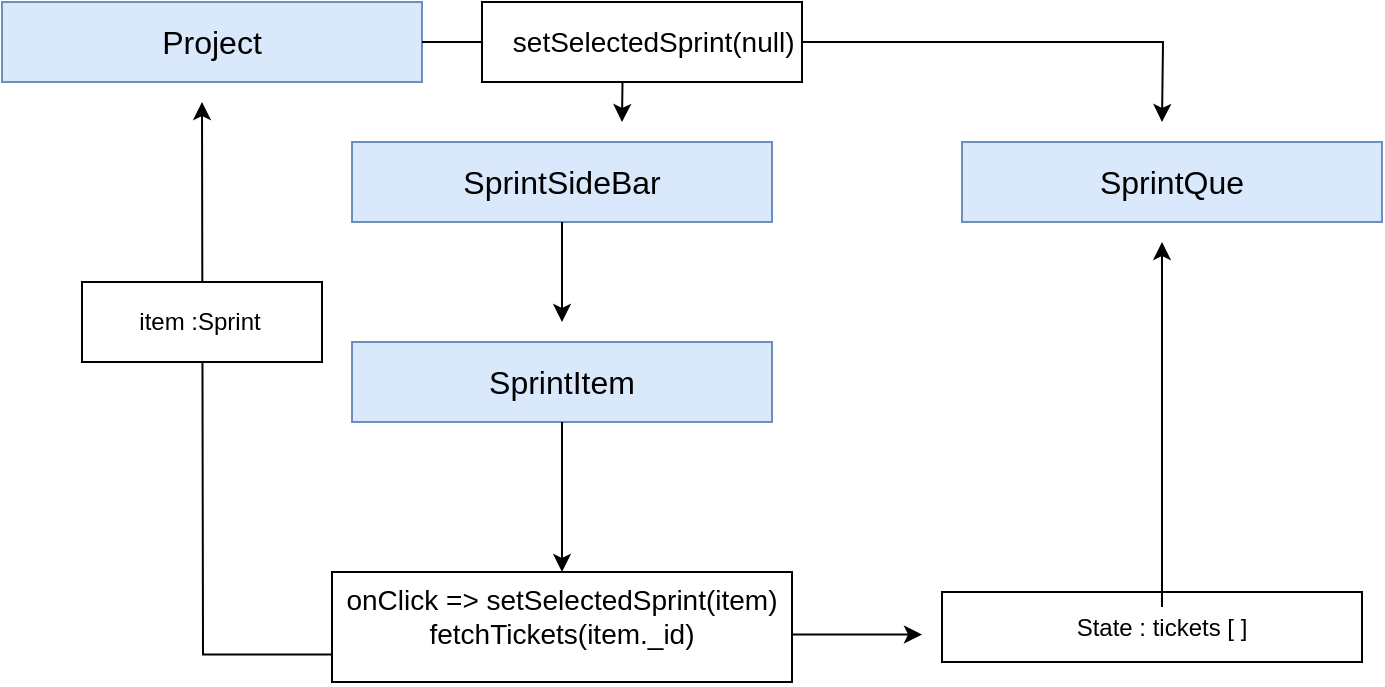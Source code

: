 <mxfile version="13.0.4" type="device"><diagram id="4hT1eYKd9SZDNje_jVkY" name="Page-1"><mxGraphModel dx="945" dy="542" grid="1" gridSize="10" guides="1" tooltips="1" connect="1" arrows="1" fold="1" page="1" pageScale="1" pageWidth="850" pageHeight="1100" math="0" shadow="0"><root><mxCell id="0"/><mxCell id="1" parent="0"/><mxCell id="-RfapZhxGZVQU_KR8NXv-3" value="" style="group" vertex="1" connectable="0" parent="1"><mxGeometry x="40" y="40" width="210" height="40" as="geometry"/></mxCell><mxCell id="-RfapZhxGZVQU_KR8NXv-1" value="" style="rounded=0;whiteSpace=wrap;html=1;fillColor=#dae8fc;strokeColor=#6c8ebf;" vertex="1" parent="-RfapZhxGZVQU_KR8NXv-3"><mxGeometry width="210" height="40" as="geometry"/></mxCell><mxCell id="-RfapZhxGZVQU_KR8NXv-2" value="&lt;font style=&quot;font-size: 16px&quot;&gt;Project&lt;/font&gt;" style="text;html=1;align=center;verticalAlign=middle;whiteSpace=wrap;rounded=0;" vertex="1" parent="-RfapZhxGZVQU_KR8NXv-3"><mxGeometry x="10" y="10" width="190" height="20" as="geometry"/></mxCell><mxCell id="-RfapZhxGZVQU_KR8NXv-8" value="" style="group" vertex="1" connectable="0" parent="1"><mxGeometry x="215" y="110" width="210" height="40" as="geometry"/></mxCell><mxCell id="-RfapZhxGZVQU_KR8NXv-9" value="" style="rounded=0;whiteSpace=wrap;html=1;fillColor=#dae8fc;strokeColor=#6c8ebf;" vertex="1" parent="-RfapZhxGZVQU_KR8NXv-8"><mxGeometry width="210" height="40" as="geometry"/></mxCell><mxCell id="-RfapZhxGZVQU_KR8NXv-10" value="&lt;font style=&quot;font-size: 16px&quot;&gt;SprintSideBar&lt;/font&gt;" style="text;html=1;align=center;verticalAlign=middle;whiteSpace=wrap;rounded=0;" vertex="1" parent="-RfapZhxGZVQU_KR8NXv-8"><mxGeometry x="10" y="10" width="190" height="20" as="geometry"/></mxCell><mxCell id="-RfapZhxGZVQU_KR8NXv-11" value="" style="group" vertex="1" connectable="0" parent="1"><mxGeometry x="520" y="110" width="210" height="40" as="geometry"/></mxCell><mxCell id="-RfapZhxGZVQU_KR8NXv-12" value="" style="rounded=0;whiteSpace=wrap;html=1;fillColor=#dae8fc;strokeColor=#6c8ebf;" vertex="1" parent="-RfapZhxGZVQU_KR8NXv-11"><mxGeometry width="210" height="40" as="geometry"/></mxCell><mxCell id="-RfapZhxGZVQU_KR8NXv-13" value="&lt;font style=&quot;font-size: 16px&quot;&gt;SprintQue&lt;/font&gt;" style="text;html=1;align=center;verticalAlign=middle;whiteSpace=wrap;rounded=0;" vertex="1" parent="-RfapZhxGZVQU_KR8NXv-11"><mxGeometry x="10" y="10" width="190" height="20" as="geometry"/></mxCell><mxCell id="-RfapZhxGZVQU_KR8NXv-14" value="" style="group" vertex="1" connectable="0" parent="1"><mxGeometry x="215" y="210" width="210" height="40" as="geometry"/></mxCell><mxCell id="-RfapZhxGZVQU_KR8NXv-15" value="" style="rounded=0;whiteSpace=wrap;html=1;fillColor=#dae8fc;strokeColor=#6c8ebf;" vertex="1" parent="-RfapZhxGZVQU_KR8NXv-14"><mxGeometry width="210" height="40" as="geometry"/></mxCell><mxCell id="-RfapZhxGZVQU_KR8NXv-16" value="&lt;font style=&quot;font-size: 16px&quot;&gt;SprintItem&lt;/font&gt;" style="text;html=1;align=center;verticalAlign=middle;whiteSpace=wrap;rounded=0;" vertex="1" parent="-RfapZhxGZVQU_KR8NXv-14"><mxGeometry x="10" y="10" width="190" height="20" as="geometry"/></mxCell><mxCell id="-RfapZhxGZVQU_KR8NXv-28" style="edgeStyle=orthogonalEdgeStyle;rounded=0;orthogonalLoop=1;jettySize=auto;html=1;exitX=0;exitY=0.75;exitDx=0;exitDy=0;" edge="1" parent="1" source="-RfapZhxGZVQU_KR8NXv-19"><mxGeometry relative="1" as="geometry"><mxPoint x="140" y="90" as="targetPoint"/></mxGeometry></mxCell><mxCell id="-RfapZhxGZVQU_KR8NXv-19" value="" style="rounded=0;whiteSpace=wrap;html=1;container=1;" vertex="1" parent="1"><mxGeometry x="205" y="325" width="230" height="55" as="geometry"/></mxCell><mxCell id="-RfapZhxGZVQU_KR8NXv-25" value="&lt;font style=&quot;font-size: 14px&quot;&gt;onClick =&amp;gt; setSelectedSprint(item)&lt;br&gt;fetchTickets(item._id)&lt;br&gt;&lt;br&gt;&lt;/font&gt;" style="text;html=1;strokeColor=none;fillColor=none;align=center;verticalAlign=middle;whiteSpace=wrap;rounded=0;" vertex="1" parent="-RfapZhxGZVQU_KR8NXv-19"><mxGeometry y="22.5" width="230" height="17.5" as="geometry"/></mxCell><mxCell id="-RfapZhxGZVQU_KR8NXv-26" style="edgeStyle=orthogonalEdgeStyle;rounded=0;orthogonalLoop=1;jettySize=auto;html=1;exitX=0.5;exitY=1;exitDx=0;exitDy=0;entryX=0.5;entryY=0;entryDx=0;entryDy=0;" edge="1" parent="1" source="-RfapZhxGZVQU_KR8NXv-15" target="-RfapZhxGZVQU_KR8NXv-19"><mxGeometry relative="1" as="geometry"/></mxCell><mxCell id="-RfapZhxGZVQU_KR8NXv-31" value="" style="rounded=0;whiteSpace=wrap;html=1;" vertex="1" parent="1"><mxGeometry x="80" y="180" width="120" height="40" as="geometry"/></mxCell><mxCell id="-RfapZhxGZVQU_KR8NXv-32" value="item :Sprint" style="text;html=1;strokeColor=none;fillColor=none;align=center;verticalAlign=middle;whiteSpace=wrap;rounded=0;" vertex="1" parent="1"><mxGeometry x="89" y="190" width="100" height="20" as="geometry"/></mxCell><mxCell id="-RfapZhxGZVQU_KR8NXv-34" style="edgeStyle=orthogonalEdgeStyle;rounded=0;orthogonalLoop=1;jettySize=auto;html=1;exitX=1;exitY=0.5;exitDx=0;exitDy=0;" edge="1" parent="1" source="-RfapZhxGZVQU_KR8NXv-1"><mxGeometry relative="1" as="geometry"><mxPoint x="350" y="100" as="targetPoint"/></mxGeometry></mxCell><mxCell id="-RfapZhxGZVQU_KR8NXv-40" value="" style="group" vertex="1" connectable="0" parent="1"><mxGeometry x="280" y="40" width="160" height="40" as="geometry"/></mxCell><mxCell id="-RfapZhxGZVQU_KR8NXv-36" value="" style="rounded=0;whiteSpace=wrap;html=1;container=1;" vertex="1" parent="-RfapZhxGZVQU_KR8NXv-40"><mxGeometry width="160" height="40" as="geometry"/></mxCell><mxCell id="-RfapZhxGZVQU_KR8NXv-37" value="&lt;font style=&quot;font-size: 14px&quot;&gt;&amp;nbsp; &amp;nbsp;setSelectedSprint(null)&lt;/font&gt;" style="text;html=1;strokeColor=none;fillColor=none;align=center;verticalAlign=middle;whiteSpace=wrap;rounded=0;" vertex="1" parent="-RfapZhxGZVQU_KR8NXv-36"><mxGeometry y="10" width="160" height="20" as="geometry"/></mxCell><mxCell id="-RfapZhxGZVQU_KR8NXv-65" style="edgeStyle=orthogonalEdgeStyle;rounded=0;orthogonalLoop=1;jettySize=auto;html=1;exitX=0.5;exitY=1;exitDx=0;exitDy=0;" edge="1" parent="1" source="-RfapZhxGZVQU_KR8NXv-9"><mxGeometry relative="1" as="geometry"><mxPoint x="320" y="200" as="targetPoint"/></mxGeometry></mxCell><mxCell id="-RfapZhxGZVQU_KR8NXv-69" value="" style="group" vertex="1" connectable="0" parent="1"><mxGeometry x="510" y="335" width="210" height="35" as="geometry"/></mxCell><mxCell id="-RfapZhxGZVQU_KR8NXv-67" value="" style="rounded=0;whiteSpace=wrap;html=1;" vertex="1" parent="-RfapZhxGZVQU_KR8NXv-69"><mxGeometry width="210" height="35" as="geometry"/></mxCell><mxCell id="-RfapZhxGZVQU_KR8NXv-68" value="State : tickets [ ]" style="text;html=1;strokeColor=none;fillColor=none;align=center;verticalAlign=middle;whiteSpace=wrap;rounded=0;" vertex="1" parent="-RfapZhxGZVQU_KR8NXv-69"><mxGeometry x="10" y="7.5" width="200" height="20" as="geometry"/></mxCell><mxCell id="-RfapZhxGZVQU_KR8NXv-70" style="edgeStyle=orthogonalEdgeStyle;rounded=0;orthogonalLoop=1;jettySize=auto;html=1;" edge="1" parent="1" source="-RfapZhxGZVQU_KR8NXv-25"><mxGeometry relative="1" as="geometry"><mxPoint x="500" y="356.25" as="targetPoint"/></mxGeometry></mxCell><mxCell id="-RfapZhxGZVQU_KR8NXv-75" style="edgeStyle=orthogonalEdgeStyle;rounded=0;orthogonalLoop=1;jettySize=auto;html=1;" edge="1" parent="1" source="-RfapZhxGZVQU_KR8NXv-68"><mxGeometry relative="1" as="geometry"><mxPoint x="620" y="160" as="targetPoint"/></mxGeometry></mxCell><mxCell id="-RfapZhxGZVQU_KR8NXv-77" style="edgeStyle=orthogonalEdgeStyle;rounded=0;orthogonalLoop=1;jettySize=auto;html=1;" edge="1" parent="1" source="-RfapZhxGZVQU_KR8NXv-37"><mxGeometry relative="1" as="geometry"><mxPoint x="620" y="100" as="targetPoint"/></mxGeometry></mxCell></root></mxGraphModel></diagram></mxfile>
